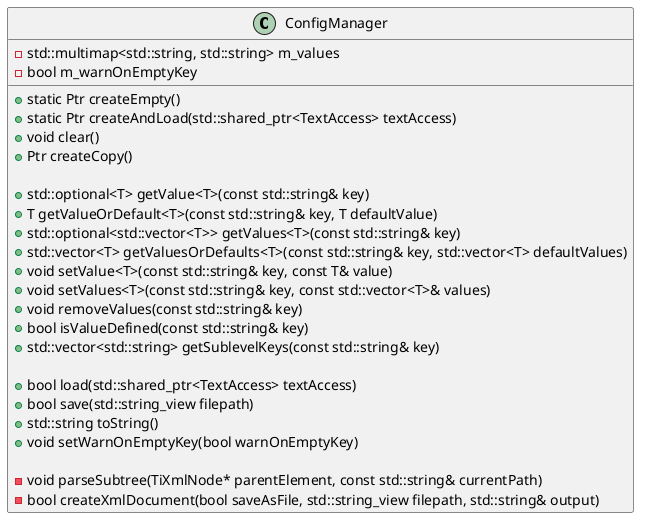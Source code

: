 @startuml
class ConfigManager {
    -std::multimap<std::string, std::string> m_values
    -bool m_warnOnEmptyKey

    +static Ptr createEmpty()
    +static Ptr createAndLoad(std::shared_ptr<TextAccess> textAccess)
    +void clear()
    +Ptr createCopy()

    +std::optional<T> getValue<T>(const std::string& key)
    +T getValueOrDefault<T>(const std::string& key, T defaultValue)
    +std::optional<std::vector<T>> getValues<T>(const std::string& key)
    +std::vector<T> getValuesOrDefaults<T>(const std::string& key, std::vector<T> defaultValues)
    +void setValue<T>(const std::string& key, const T& value)
    +void setValues<T>(const std::string& key, const std::vector<T>& values)
    +void removeValues(const std::string& key)
    +bool isValueDefined(const std::string& key)
    +std::vector<std::string> getSublevelKeys(const std::string& key)

    +bool load(std::shared_ptr<TextAccess> textAccess)
    +bool save(std::string_view filepath)
    +std::string toString()
    +void setWarnOnEmptyKey(bool warnOnEmptyKey)

    -void parseSubtree(TiXmlNode* parentElement, const std::string& currentPath)
    -bool createXmlDocument(bool saveAsFile, std::string_view filepath, std::string& output)
}
@enduml

@startuml
actor User

User -> ConfigManager: createAndLoad(textAccess)
ConfigManager -> TextAccess: Read Data
TextAccess --> ConfigManager: Return Data

ConfigManager -> ConfigManager: parseSubtree(TiXmlNode*, std::string)
ConfigManager --> User: Return ConfigManager instance
@enduml

@startuml
actor User

rectangle ConfigManager {
    usecase "Load Configuration" as UC1
    usecase "Save Configuration" as UC2
    usecase "Get Value" as UC3
    usecase "Set Value" as UC4
    usecase "Remove Values" as UC5
    usecase "Check if Value Defined" as UC6
}

User --> UC1
User --> UC2
User --> UC3
User --> UC4
User --> UC5
User --> UC6
@enduml
